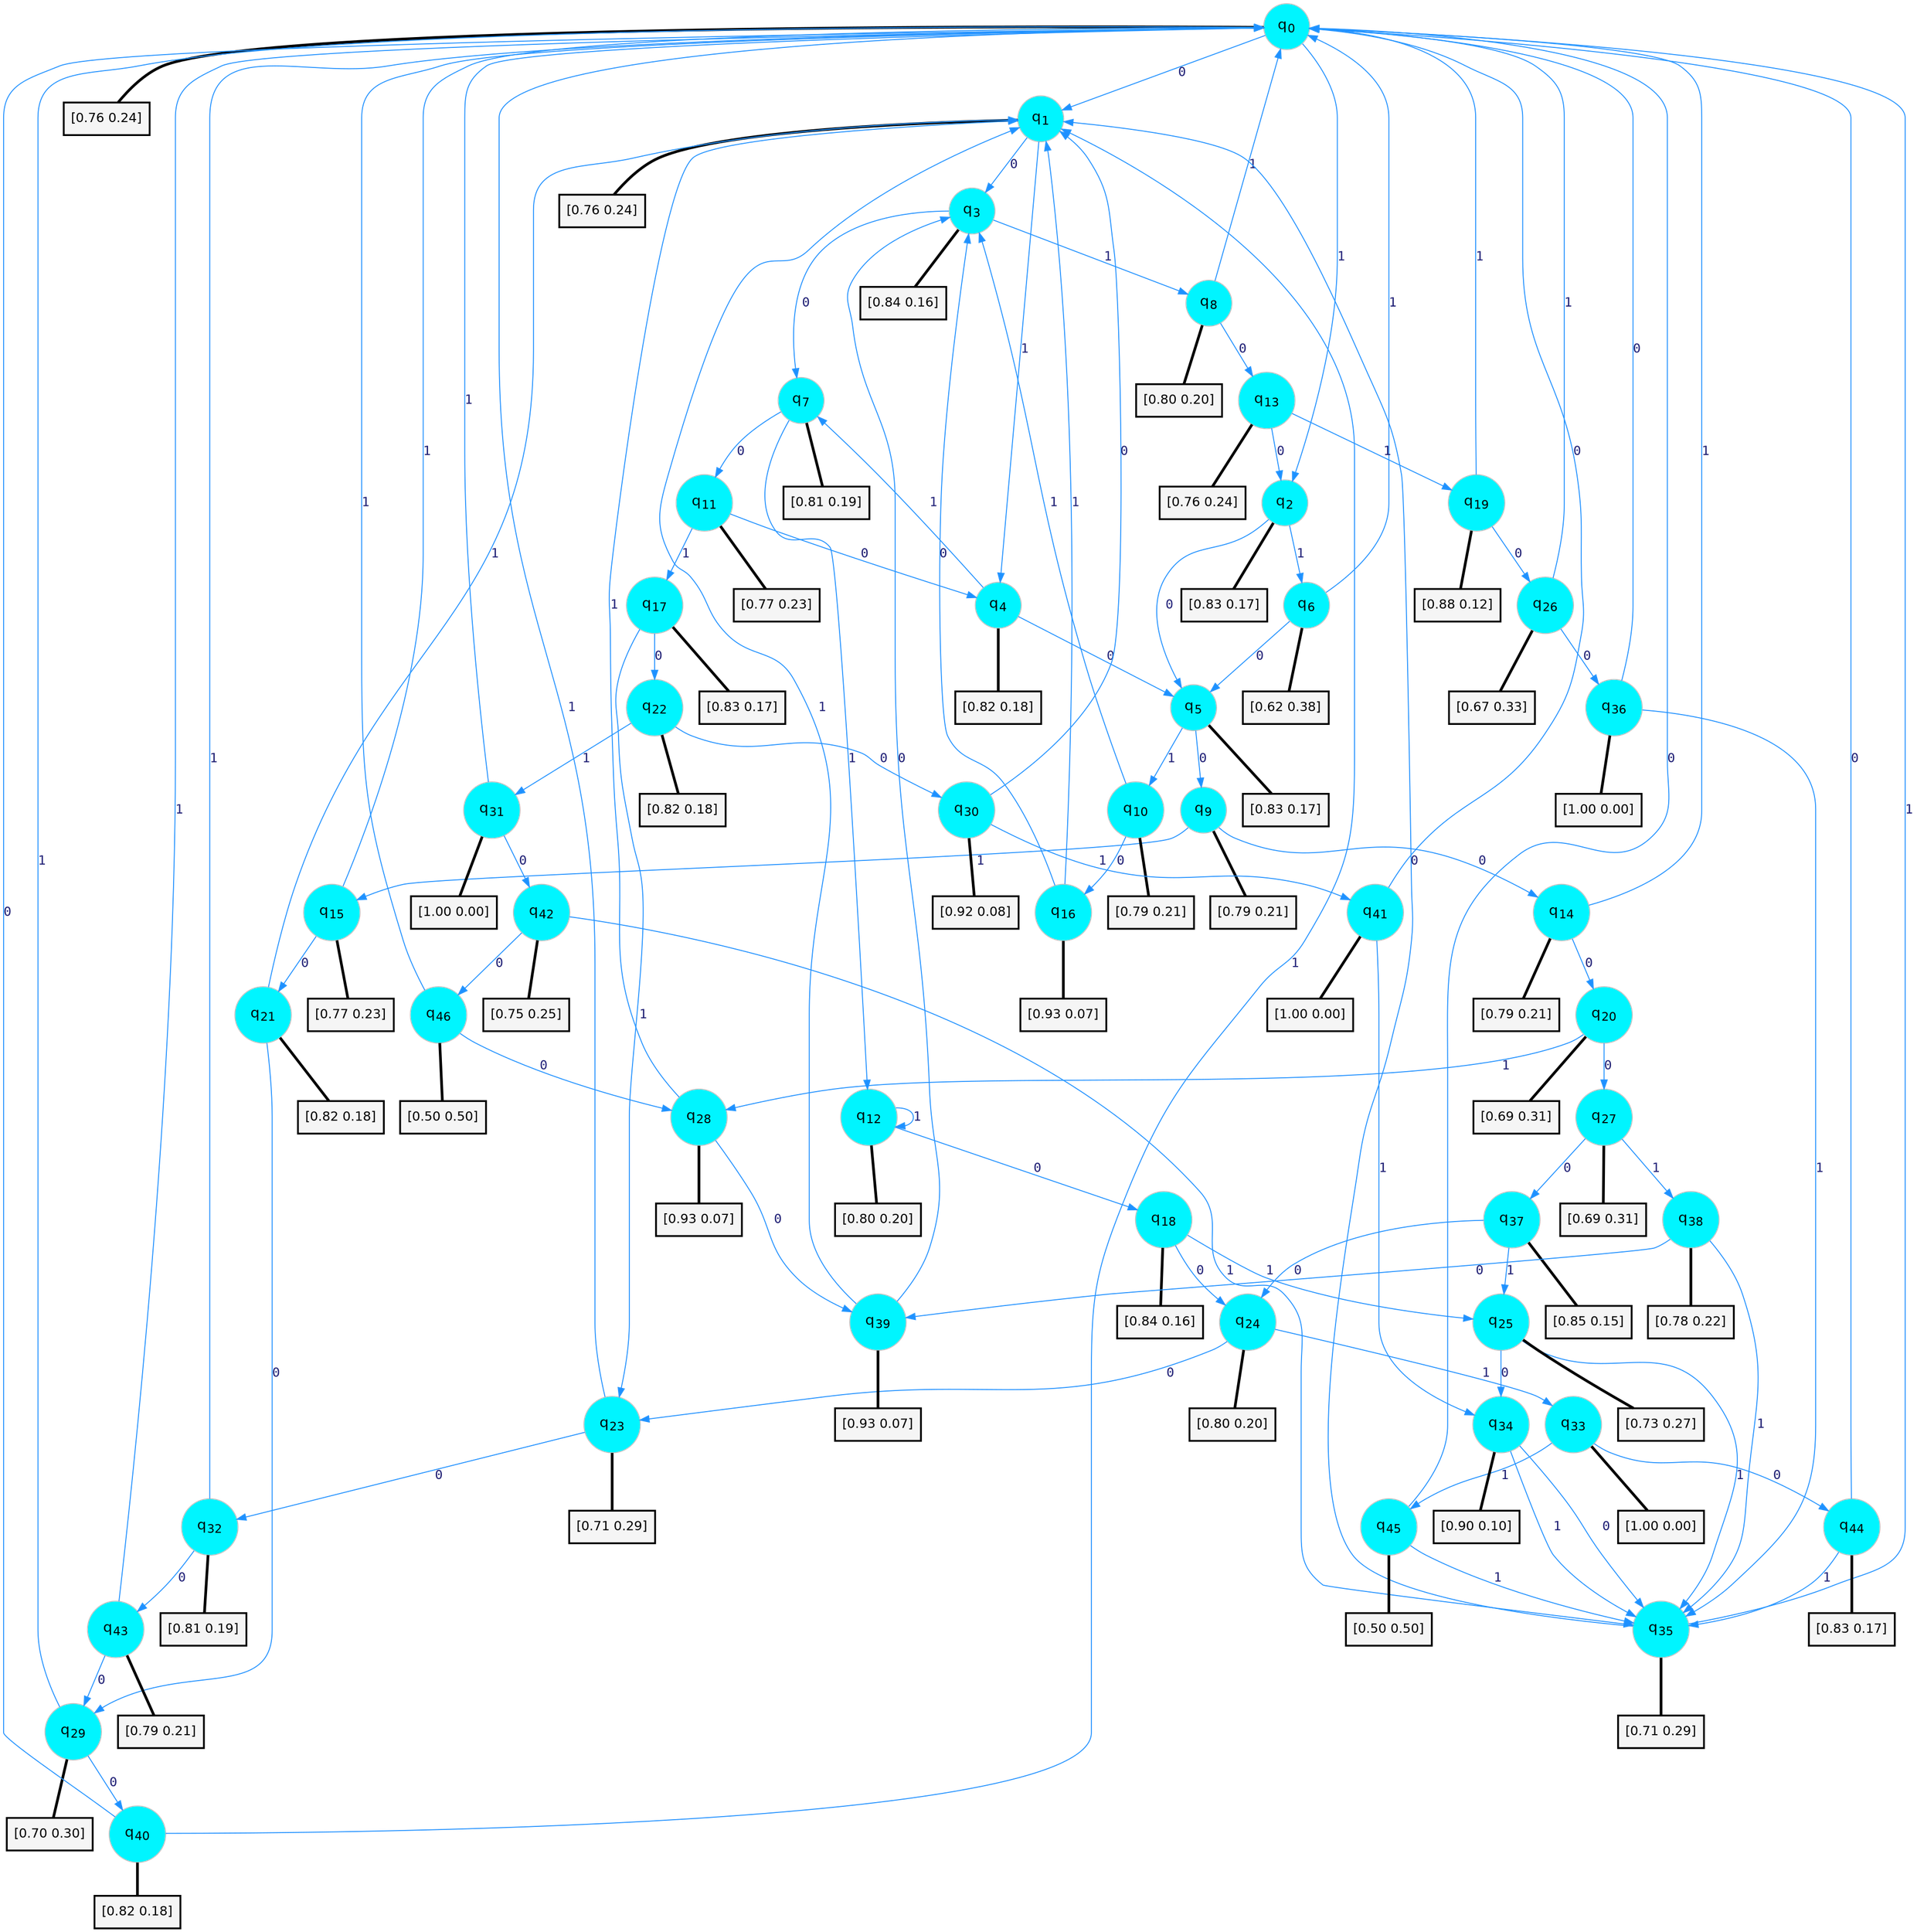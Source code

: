 digraph G {
graph [
bgcolor=transparent, dpi=300, rankdir=TD, size="40,25"];
node [
color=gray, fillcolor=turquoise1, fontcolor=black, fontname=Helvetica, fontsize=16, fontweight=bold, shape=circle, style=filled];
edge [
arrowsize=1, color=dodgerblue1, fontcolor=midnightblue, fontname=courier, fontweight=bold, penwidth=1, style=solid, weight=20];
0[label=<q<SUB>0</SUB>>];
1[label=<q<SUB>1</SUB>>];
2[label=<q<SUB>2</SUB>>];
3[label=<q<SUB>3</SUB>>];
4[label=<q<SUB>4</SUB>>];
5[label=<q<SUB>5</SUB>>];
6[label=<q<SUB>6</SUB>>];
7[label=<q<SUB>7</SUB>>];
8[label=<q<SUB>8</SUB>>];
9[label=<q<SUB>9</SUB>>];
10[label=<q<SUB>10</SUB>>];
11[label=<q<SUB>11</SUB>>];
12[label=<q<SUB>12</SUB>>];
13[label=<q<SUB>13</SUB>>];
14[label=<q<SUB>14</SUB>>];
15[label=<q<SUB>15</SUB>>];
16[label=<q<SUB>16</SUB>>];
17[label=<q<SUB>17</SUB>>];
18[label=<q<SUB>18</SUB>>];
19[label=<q<SUB>19</SUB>>];
20[label=<q<SUB>20</SUB>>];
21[label=<q<SUB>21</SUB>>];
22[label=<q<SUB>22</SUB>>];
23[label=<q<SUB>23</SUB>>];
24[label=<q<SUB>24</SUB>>];
25[label=<q<SUB>25</SUB>>];
26[label=<q<SUB>26</SUB>>];
27[label=<q<SUB>27</SUB>>];
28[label=<q<SUB>28</SUB>>];
29[label=<q<SUB>29</SUB>>];
30[label=<q<SUB>30</SUB>>];
31[label=<q<SUB>31</SUB>>];
32[label=<q<SUB>32</SUB>>];
33[label=<q<SUB>33</SUB>>];
34[label=<q<SUB>34</SUB>>];
35[label=<q<SUB>35</SUB>>];
36[label=<q<SUB>36</SUB>>];
37[label=<q<SUB>37</SUB>>];
38[label=<q<SUB>38</SUB>>];
39[label=<q<SUB>39</SUB>>];
40[label=<q<SUB>40</SUB>>];
41[label=<q<SUB>41</SUB>>];
42[label=<q<SUB>42</SUB>>];
43[label=<q<SUB>43</SUB>>];
44[label=<q<SUB>44</SUB>>];
45[label=<q<SUB>45</SUB>>];
46[label=<q<SUB>46</SUB>>];
47[label="[0.76 0.24]", shape=box,fontcolor=black, fontname=Helvetica, fontsize=14, penwidth=2, fillcolor=whitesmoke,color=black];
48[label="[0.76 0.24]", shape=box,fontcolor=black, fontname=Helvetica, fontsize=14, penwidth=2, fillcolor=whitesmoke,color=black];
49[label="[0.83 0.17]", shape=box,fontcolor=black, fontname=Helvetica, fontsize=14, penwidth=2, fillcolor=whitesmoke,color=black];
50[label="[0.84 0.16]", shape=box,fontcolor=black, fontname=Helvetica, fontsize=14, penwidth=2, fillcolor=whitesmoke,color=black];
51[label="[0.82 0.18]", shape=box,fontcolor=black, fontname=Helvetica, fontsize=14, penwidth=2, fillcolor=whitesmoke,color=black];
52[label="[0.83 0.17]", shape=box,fontcolor=black, fontname=Helvetica, fontsize=14, penwidth=2, fillcolor=whitesmoke,color=black];
53[label="[0.62 0.38]", shape=box,fontcolor=black, fontname=Helvetica, fontsize=14, penwidth=2, fillcolor=whitesmoke,color=black];
54[label="[0.81 0.19]", shape=box,fontcolor=black, fontname=Helvetica, fontsize=14, penwidth=2, fillcolor=whitesmoke,color=black];
55[label="[0.80 0.20]", shape=box,fontcolor=black, fontname=Helvetica, fontsize=14, penwidth=2, fillcolor=whitesmoke,color=black];
56[label="[0.79 0.21]", shape=box,fontcolor=black, fontname=Helvetica, fontsize=14, penwidth=2, fillcolor=whitesmoke,color=black];
57[label="[0.79 0.21]", shape=box,fontcolor=black, fontname=Helvetica, fontsize=14, penwidth=2, fillcolor=whitesmoke,color=black];
58[label="[0.77 0.23]", shape=box,fontcolor=black, fontname=Helvetica, fontsize=14, penwidth=2, fillcolor=whitesmoke,color=black];
59[label="[0.80 0.20]", shape=box,fontcolor=black, fontname=Helvetica, fontsize=14, penwidth=2, fillcolor=whitesmoke,color=black];
60[label="[0.76 0.24]", shape=box,fontcolor=black, fontname=Helvetica, fontsize=14, penwidth=2, fillcolor=whitesmoke,color=black];
61[label="[0.79 0.21]", shape=box,fontcolor=black, fontname=Helvetica, fontsize=14, penwidth=2, fillcolor=whitesmoke,color=black];
62[label="[0.77 0.23]", shape=box,fontcolor=black, fontname=Helvetica, fontsize=14, penwidth=2, fillcolor=whitesmoke,color=black];
63[label="[0.93 0.07]", shape=box,fontcolor=black, fontname=Helvetica, fontsize=14, penwidth=2, fillcolor=whitesmoke,color=black];
64[label="[0.83 0.17]", shape=box,fontcolor=black, fontname=Helvetica, fontsize=14, penwidth=2, fillcolor=whitesmoke,color=black];
65[label="[0.84 0.16]", shape=box,fontcolor=black, fontname=Helvetica, fontsize=14, penwidth=2, fillcolor=whitesmoke,color=black];
66[label="[0.88 0.12]", shape=box,fontcolor=black, fontname=Helvetica, fontsize=14, penwidth=2, fillcolor=whitesmoke,color=black];
67[label="[0.69 0.31]", shape=box,fontcolor=black, fontname=Helvetica, fontsize=14, penwidth=2, fillcolor=whitesmoke,color=black];
68[label="[0.82 0.18]", shape=box,fontcolor=black, fontname=Helvetica, fontsize=14, penwidth=2, fillcolor=whitesmoke,color=black];
69[label="[0.82 0.18]", shape=box,fontcolor=black, fontname=Helvetica, fontsize=14, penwidth=2, fillcolor=whitesmoke,color=black];
70[label="[0.71 0.29]", shape=box,fontcolor=black, fontname=Helvetica, fontsize=14, penwidth=2, fillcolor=whitesmoke,color=black];
71[label="[0.80 0.20]", shape=box,fontcolor=black, fontname=Helvetica, fontsize=14, penwidth=2, fillcolor=whitesmoke,color=black];
72[label="[0.73 0.27]", shape=box,fontcolor=black, fontname=Helvetica, fontsize=14, penwidth=2, fillcolor=whitesmoke,color=black];
73[label="[0.67 0.33]", shape=box,fontcolor=black, fontname=Helvetica, fontsize=14, penwidth=2, fillcolor=whitesmoke,color=black];
74[label="[0.69 0.31]", shape=box,fontcolor=black, fontname=Helvetica, fontsize=14, penwidth=2, fillcolor=whitesmoke,color=black];
75[label="[0.93 0.07]", shape=box,fontcolor=black, fontname=Helvetica, fontsize=14, penwidth=2, fillcolor=whitesmoke,color=black];
76[label="[0.70 0.30]", shape=box,fontcolor=black, fontname=Helvetica, fontsize=14, penwidth=2, fillcolor=whitesmoke,color=black];
77[label="[0.92 0.08]", shape=box,fontcolor=black, fontname=Helvetica, fontsize=14, penwidth=2, fillcolor=whitesmoke,color=black];
78[label="[1.00 0.00]", shape=box,fontcolor=black, fontname=Helvetica, fontsize=14, penwidth=2, fillcolor=whitesmoke,color=black];
79[label="[0.81 0.19]", shape=box,fontcolor=black, fontname=Helvetica, fontsize=14, penwidth=2, fillcolor=whitesmoke,color=black];
80[label="[1.00 0.00]", shape=box,fontcolor=black, fontname=Helvetica, fontsize=14, penwidth=2, fillcolor=whitesmoke,color=black];
81[label="[0.90 0.10]", shape=box,fontcolor=black, fontname=Helvetica, fontsize=14, penwidth=2, fillcolor=whitesmoke,color=black];
82[label="[0.71 0.29]", shape=box,fontcolor=black, fontname=Helvetica, fontsize=14, penwidth=2, fillcolor=whitesmoke,color=black];
83[label="[1.00 0.00]", shape=box,fontcolor=black, fontname=Helvetica, fontsize=14, penwidth=2, fillcolor=whitesmoke,color=black];
84[label="[0.85 0.15]", shape=box,fontcolor=black, fontname=Helvetica, fontsize=14, penwidth=2, fillcolor=whitesmoke,color=black];
85[label="[0.78 0.22]", shape=box,fontcolor=black, fontname=Helvetica, fontsize=14, penwidth=2, fillcolor=whitesmoke,color=black];
86[label="[0.93 0.07]", shape=box,fontcolor=black, fontname=Helvetica, fontsize=14, penwidth=2, fillcolor=whitesmoke,color=black];
87[label="[0.82 0.18]", shape=box,fontcolor=black, fontname=Helvetica, fontsize=14, penwidth=2, fillcolor=whitesmoke,color=black];
88[label="[1.00 0.00]", shape=box,fontcolor=black, fontname=Helvetica, fontsize=14, penwidth=2, fillcolor=whitesmoke,color=black];
89[label="[0.75 0.25]", shape=box,fontcolor=black, fontname=Helvetica, fontsize=14, penwidth=2, fillcolor=whitesmoke,color=black];
90[label="[0.79 0.21]", shape=box,fontcolor=black, fontname=Helvetica, fontsize=14, penwidth=2, fillcolor=whitesmoke,color=black];
91[label="[0.83 0.17]", shape=box,fontcolor=black, fontname=Helvetica, fontsize=14, penwidth=2, fillcolor=whitesmoke,color=black];
92[label="[0.50 0.50]", shape=box,fontcolor=black, fontname=Helvetica, fontsize=14, penwidth=2, fillcolor=whitesmoke,color=black];
93[label="[0.50 0.50]", shape=box,fontcolor=black, fontname=Helvetica, fontsize=14, penwidth=2, fillcolor=whitesmoke,color=black];
0->1 [label=0];
0->2 [label=1];
0->47 [arrowhead=none, penwidth=3,color=black];
1->3 [label=0];
1->4 [label=1];
1->48 [arrowhead=none, penwidth=3,color=black];
2->5 [label=0];
2->6 [label=1];
2->49 [arrowhead=none, penwidth=3,color=black];
3->7 [label=0];
3->8 [label=1];
3->50 [arrowhead=none, penwidth=3,color=black];
4->5 [label=0];
4->7 [label=1];
4->51 [arrowhead=none, penwidth=3,color=black];
5->9 [label=0];
5->10 [label=1];
5->52 [arrowhead=none, penwidth=3,color=black];
6->5 [label=0];
6->0 [label=1];
6->53 [arrowhead=none, penwidth=3,color=black];
7->11 [label=0];
7->12 [label=1];
7->54 [arrowhead=none, penwidth=3,color=black];
8->13 [label=0];
8->0 [label=1];
8->55 [arrowhead=none, penwidth=3,color=black];
9->14 [label=0];
9->15 [label=1];
9->56 [arrowhead=none, penwidth=3,color=black];
10->16 [label=0];
10->3 [label=1];
10->57 [arrowhead=none, penwidth=3,color=black];
11->4 [label=0];
11->17 [label=1];
11->58 [arrowhead=none, penwidth=3,color=black];
12->18 [label=0];
12->12 [label=1];
12->59 [arrowhead=none, penwidth=3,color=black];
13->2 [label=0];
13->19 [label=1];
13->60 [arrowhead=none, penwidth=3,color=black];
14->20 [label=0];
14->0 [label=1];
14->61 [arrowhead=none, penwidth=3,color=black];
15->21 [label=0];
15->0 [label=1];
15->62 [arrowhead=none, penwidth=3,color=black];
16->3 [label=0];
16->1 [label=1];
16->63 [arrowhead=none, penwidth=3,color=black];
17->22 [label=0];
17->23 [label=1];
17->64 [arrowhead=none, penwidth=3,color=black];
18->24 [label=0];
18->25 [label=1];
18->65 [arrowhead=none, penwidth=3,color=black];
19->26 [label=0];
19->0 [label=1];
19->66 [arrowhead=none, penwidth=3,color=black];
20->27 [label=0];
20->28 [label=1];
20->67 [arrowhead=none, penwidth=3,color=black];
21->29 [label=0];
21->1 [label=1];
21->68 [arrowhead=none, penwidth=3,color=black];
22->30 [label=0];
22->31 [label=1];
22->69 [arrowhead=none, penwidth=3,color=black];
23->32 [label=0];
23->0 [label=1];
23->70 [arrowhead=none, penwidth=3,color=black];
24->23 [label=0];
24->33 [label=1];
24->71 [arrowhead=none, penwidth=3,color=black];
25->34 [label=0];
25->35 [label=1];
25->72 [arrowhead=none, penwidth=3,color=black];
26->36 [label=0];
26->0 [label=1];
26->73 [arrowhead=none, penwidth=3,color=black];
27->37 [label=0];
27->38 [label=1];
27->74 [arrowhead=none, penwidth=3,color=black];
28->39 [label=0];
28->1 [label=1];
28->75 [arrowhead=none, penwidth=3,color=black];
29->40 [label=0];
29->0 [label=1];
29->76 [arrowhead=none, penwidth=3,color=black];
30->1 [label=0];
30->41 [label=1];
30->77 [arrowhead=none, penwidth=3,color=black];
31->42 [label=0];
31->0 [label=1];
31->78 [arrowhead=none, penwidth=3,color=black];
32->43 [label=0];
32->0 [label=1];
32->79 [arrowhead=none, penwidth=3,color=black];
33->44 [label=0];
33->45 [label=1];
33->80 [arrowhead=none, penwidth=3,color=black];
34->35 [label=0];
34->35 [label=1];
34->81 [arrowhead=none, penwidth=3,color=black];
35->1 [label=0];
35->0 [label=1];
35->82 [arrowhead=none, penwidth=3,color=black];
36->0 [label=0];
36->35 [label=1];
36->83 [arrowhead=none, penwidth=3,color=black];
37->24 [label=0];
37->25 [label=1];
37->84 [arrowhead=none, penwidth=3,color=black];
38->39 [label=0];
38->35 [label=1];
38->85 [arrowhead=none, penwidth=3,color=black];
39->3 [label=0];
39->1 [label=1];
39->86 [arrowhead=none, penwidth=3,color=black];
40->0 [label=0];
40->1 [label=1];
40->87 [arrowhead=none, penwidth=3,color=black];
41->0 [label=0];
41->34 [label=1];
41->88 [arrowhead=none, penwidth=3,color=black];
42->46 [label=0];
42->35 [label=1];
42->89 [arrowhead=none, penwidth=3,color=black];
43->29 [label=0];
43->0 [label=1];
43->90 [arrowhead=none, penwidth=3,color=black];
44->0 [label=0];
44->35 [label=1];
44->91 [arrowhead=none, penwidth=3,color=black];
45->0 [label=0];
45->35 [label=1];
45->92 [arrowhead=none, penwidth=3,color=black];
46->28 [label=0];
46->0 [label=1];
46->93 [arrowhead=none, penwidth=3,color=black];
}
